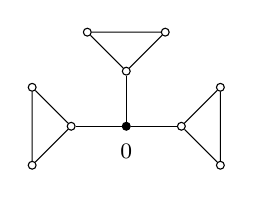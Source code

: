 \begin{tikzpicture}[scale=2.5]

	\tikzstyle{vertex}=[circle,draw=black,node distance=7mm,minimum size=1mm,inner sep=1pt]

	\node [vertex] (0) [fill=black]			{};
	\node [vertex] (1) [right of=0]			{};
	\node [vertex] (2) [above right of=1]	{};
	\node [vertex] (3) [below right of=1]	{};
	\node [vertex] (4) [left of=0]			{};
	\node [vertex] (5) [above left of=4]	{};
	\node [vertex] (6) [below left of=4]	{};
	\node [vertex] (7) [above of=0]			{};
	\node [vertex] (8) [above right of=7]	{};
	\node [vertex] (9) [above left of=7]	{};

	\node at (0) [below=1mm,font=\footnotesize] {0};

		\path	(0)	edge (1) edge (4) edge (7)
		(1)	edge (2) edge (3)
		(2)	edge (3)
		(4)	edge (5) edge (6)
		(5)	edge (6)
	(7) edge (8) edge (9)
		(8) edge (9);
\end{tikzpicture}
